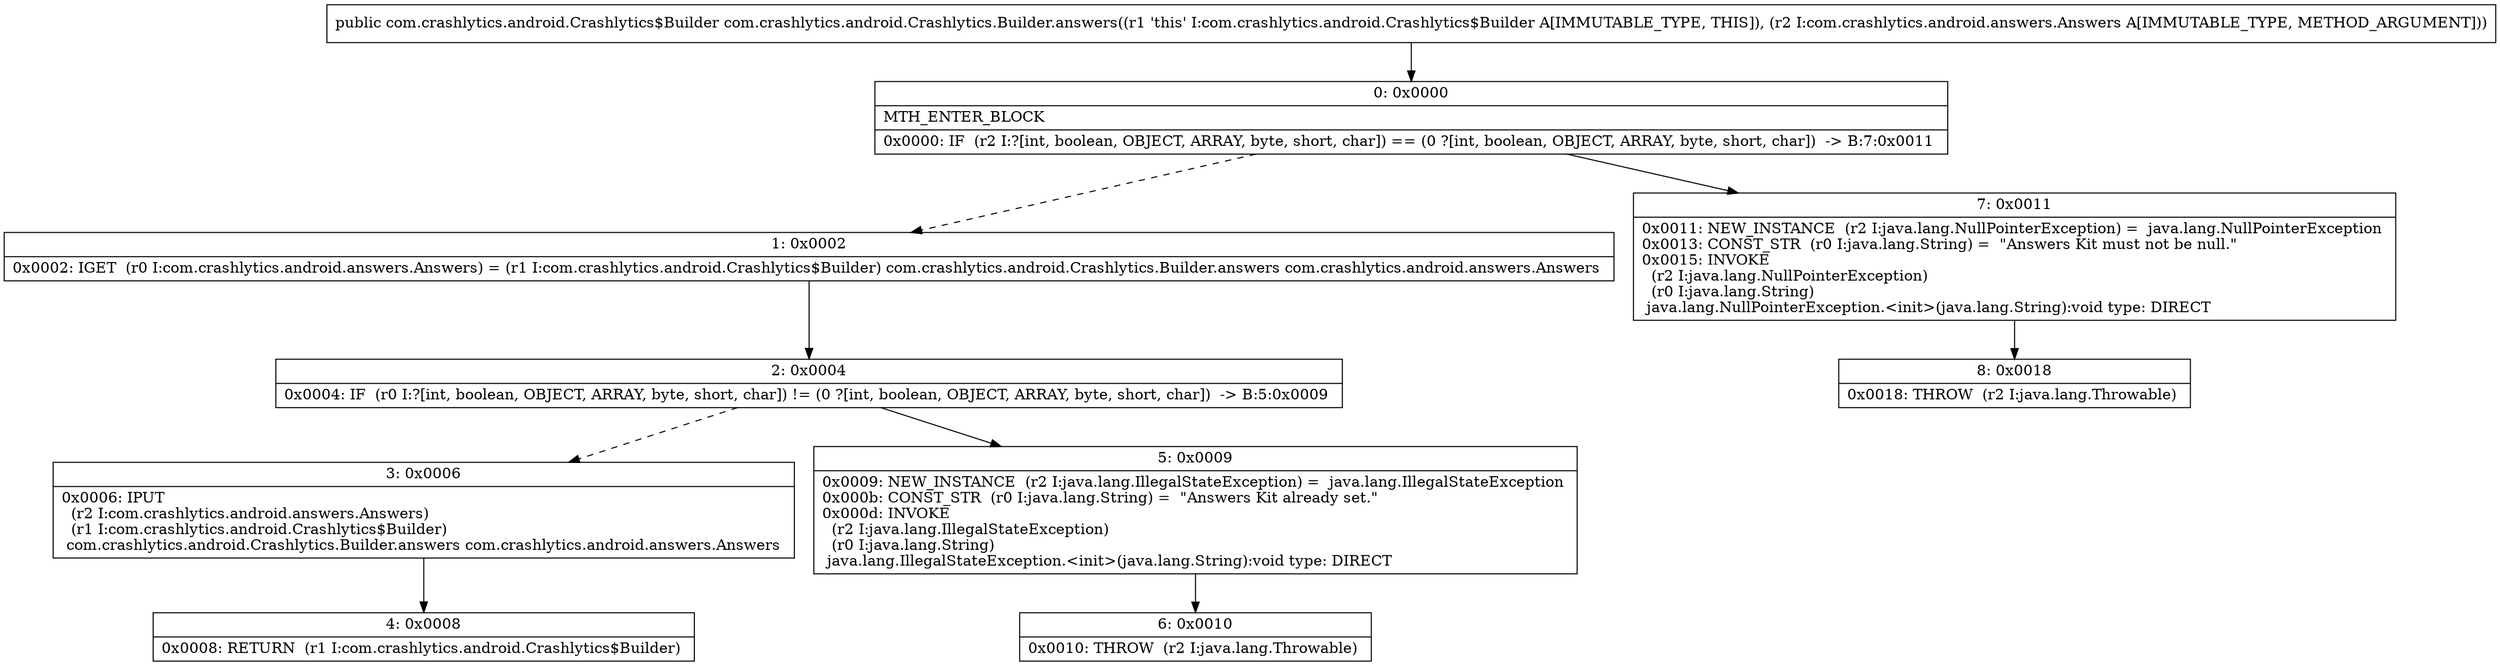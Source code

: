 digraph "CFG forcom.crashlytics.android.Crashlytics.Builder.answers(Lcom\/crashlytics\/android\/answers\/Answers;)Lcom\/crashlytics\/android\/Crashlytics$Builder;" {
Node_0 [shape=record,label="{0\:\ 0x0000|MTH_ENTER_BLOCK\l|0x0000: IF  (r2 I:?[int, boolean, OBJECT, ARRAY, byte, short, char]) == (0 ?[int, boolean, OBJECT, ARRAY, byte, short, char])  \-\> B:7:0x0011 \l}"];
Node_1 [shape=record,label="{1\:\ 0x0002|0x0002: IGET  (r0 I:com.crashlytics.android.answers.Answers) = (r1 I:com.crashlytics.android.Crashlytics$Builder) com.crashlytics.android.Crashlytics.Builder.answers com.crashlytics.android.answers.Answers \l}"];
Node_2 [shape=record,label="{2\:\ 0x0004|0x0004: IF  (r0 I:?[int, boolean, OBJECT, ARRAY, byte, short, char]) != (0 ?[int, boolean, OBJECT, ARRAY, byte, short, char])  \-\> B:5:0x0009 \l}"];
Node_3 [shape=record,label="{3\:\ 0x0006|0x0006: IPUT  \l  (r2 I:com.crashlytics.android.answers.Answers)\l  (r1 I:com.crashlytics.android.Crashlytics$Builder)\l com.crashlytics.android.Crashlytics.Builder.answers com.crashlytics.android.answers.Answers \l}"];
Node_4 [shape=record,label="{4\:\ 0x0008|0x0008: RETURN  (r1 I:com.crashlytics.android.Crashlytics$Builder) \l}"];
Node_5 [shape=record,label="{5\:\ 0x0009|0x0009: NEW_INSTANCE  (r2 I:java.lang.IllegalStateException) =  java.lang.IllegalStateException \l0x000b: CONST_STR  (r0 I:java.lang.String) =  \"Answers Kit already set.\" \l0x000d: INVOKE  \l  (r2 I:java.lang.IllegalStateException)\l  (r0 I:java.lang.String)\l java.lang.IllegalStateException.\<init\>(java.lang.String):void type: DIRECT \l}"];
Node_6 [shape=record,label="{6\:\ 0x0010|0x0010: THROW  (r2 I:java.lang.Throwable) \l}"];
Node_7 [shape=record,label="{7\:\ 0x0011|0x0011: NEW_INSTANCE  (r2 I:java.lang.NullPointerException) =  java.lang.NullPointerException \l0x0013: CONST_STR  (r0 I:java.lang.String) =  \"Answers Kit must not be null.\" \l0x0015: INVOKE  \l  (r2 I:java.lang.NullPointerException)\l  (r0 I:java.lang.String)\l java.lang.NullPointerException.\<init\>(java.lang.String):void type: DIRECT \l}"];
Node_8 [shape=record,label="{8\:\ 0x0018|0x0018: THROW  (r2 I:java.lang.Throwable) \l}"];
MethodNode[shape=record,label="{public com.crashlytics.android.Crashlytics$Builder com.crashlytics.android.Crashlytics.Builder.answers((r1 'this' I:com.crashlytics.android.Crashlytics$Builder A[IMMUTABLE_TYPE, THIS]), (r2 I:com.crashlytics.android.answers.Answers A[IMMUTABLE_TYPE, METHOD_ARGUMENT])) }"];
MethodNode -> Node_0;
Node_0 -> Node_1[style=dashed];
Node_0 -> Node_7;
Node_1 -> Node_2;
Node_2 -> Node_3[style=dashed];
Node_2 -> Node_5;
Node_3 -> Node_4;
Node_5 -> Node_6;
Node_7 -> Node_8;
}

